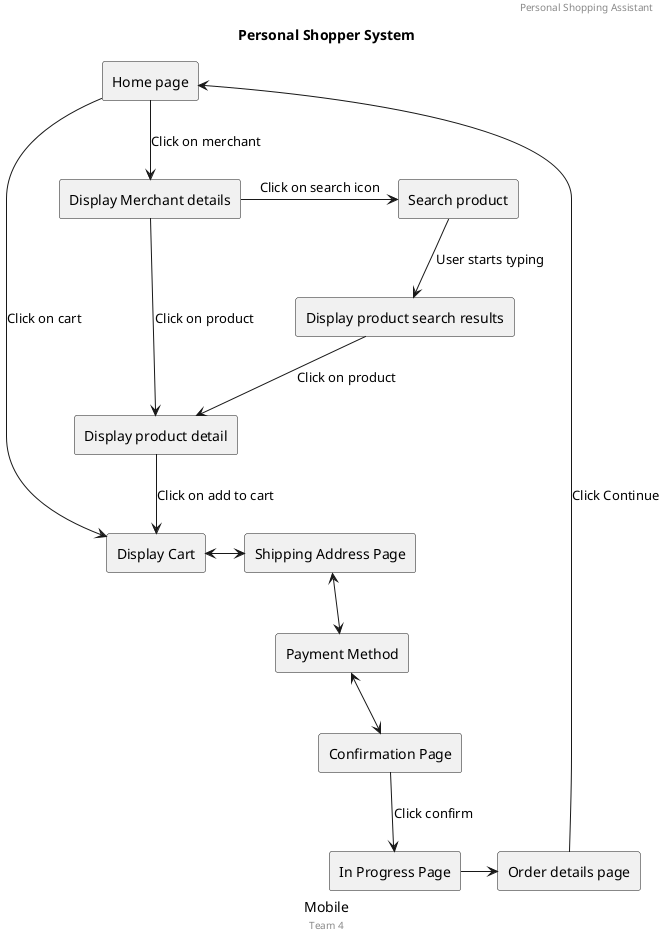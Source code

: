 @startuml
header Personal Shopping Assistant
title Personal Shopper System
caption Mobile
footer Team 4

rectangle "Home page" as home
rectangle "Display Cart" as cart
rectangle "Display product detail" as product_detail 
rectangle "Display Merchant details" as merchant_detail
rectangle "Search product" as search_product 
rectangle "Display product search results" as search_product_results
rectangle "Shipping Address Page" as shipping_address
rectangle "Payment Method" as payment_method
rectangle "Confirmation Page" as confirmation
rectangle "In Progress Page" as in_progress
rectangle "Order details page" as order_detail

home -> cart: "Click on cart"
home --> merchant_detail : "Click on merchant"

merchant_detail -> product_detail : "Click on product"
merchant_detail -> search_product : "Click on search icon"

search_product --> search_product_results: "User starts typing"
search_product_results --> product_detail: "Click on product"

product_detail --> cart: "Click on add to cart"
cart <-> shipping_address
shipping_address <--> payment_method
payment_method <--> confirmation
confirmation --> in_progress: "Click confirm"

in_progress -> order_detail
order_detail --> home: "Click Continue"



@enduml